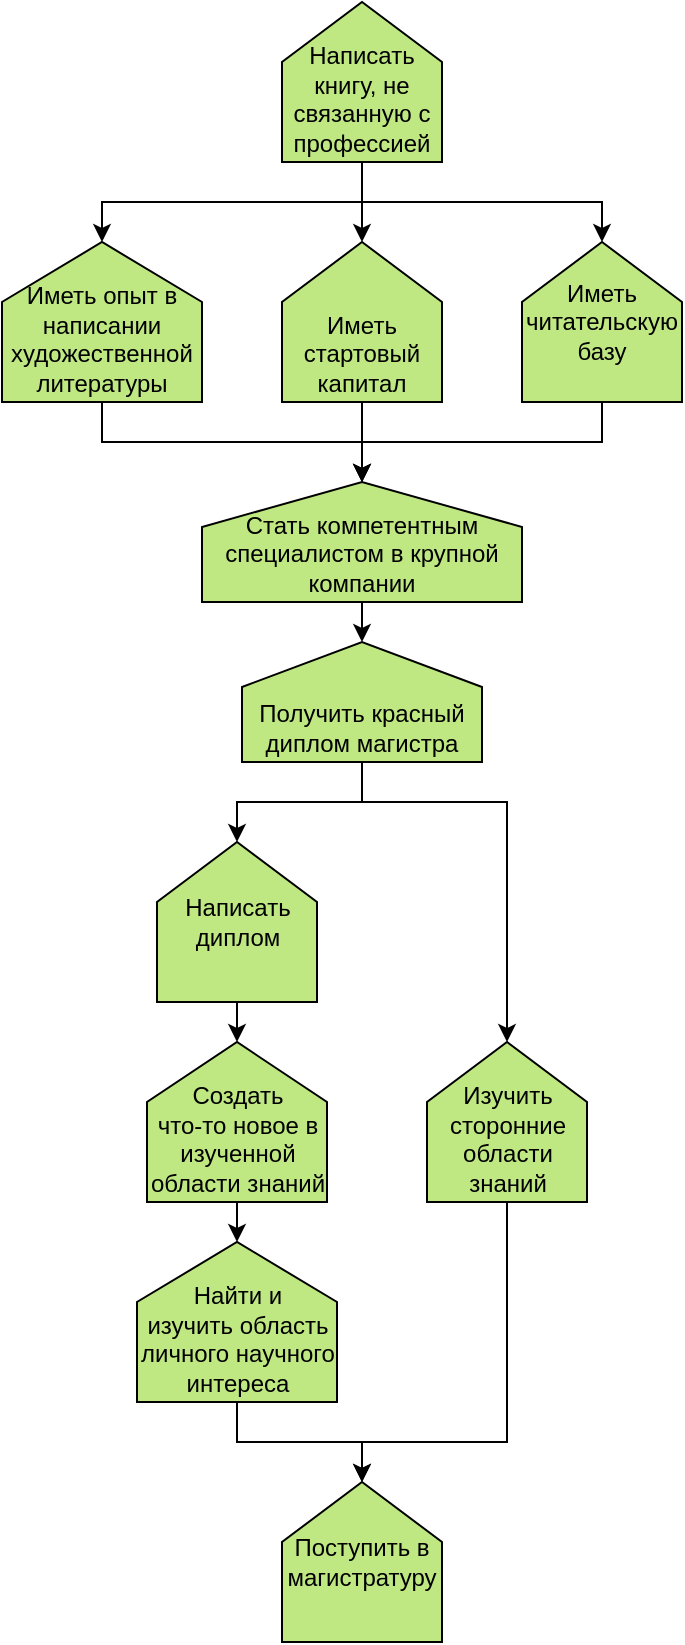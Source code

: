 <mxfile version="16.2.2" type="github">
  <diagram id="4LQUPDGlQvP18Hfxd0Ga" name="Page-1">
    <mxGraphModel dx="782" dy="379" grid="1" gridSize="10" guides="1" tooltips="1" connect="1" arrows="1" fold="1" page="1" pageScale="1" pageWidth="1169" pageHeight="1654" math="0" shadow="0">
      <root>
        <mxCell id="0" />
        <mxCell id="1" parent="0" />
        <mxCell id="Iiq10Op9Il-gLnGxzW6h-4" style="edgeStyle=orthogonalEdgeStyle;rounded=0;orthogonalLoop=1;jettySize=auto;html=1;exitX=0.5;exitY=0;exitDx=0;exitDy=0;entryX=0.5;entryY=1;entryDx=0;entryDy=0;" parent="1" source="Iiq10Op9Il-gLnGxzW6h-1" target="Iiq10Op9Il-gLnGxzW6h-2" edge="1">
          <mxGeometry relative="1" as="geometry" />
        </mxCell>
        <mxCell id="Iiq10Op9Il-gLnGxzW6h-5" style="edgeStyle=orthogonalEdgeStyle;rounded=0;orthogonalLoop=1;jettySize=auto;html=1;exitX=0.5;exitY=0;exitDx=0;exitDy=0;entryX=0.5;entryY=1;entryDx=0;entryDy=0;" parent="1" source="Iiq10Op9Il-gLnGxzW6h-1" target="Iiq10Op9Il-gLnGxzW6h-3" edge="1">
          <mxGeometry relative="1" as="geometry" />
        </mxCell>
        <mxCell id="Iiq10Op9Il-gLnGxzW6h-7" style="edgeStyle=orthogonalEdgeStyle;rounded=0;orthogonalLoop=1;jettySize=auto;html=1;exitX=0.5;exitY=0;exitDx=0;exitDy=0;entryX=0.5;entryY=1;entryDx=0;entryDy=0;" parent="1" source="Iiq10Op9Il-gLnGxzW6h-1" target="Iiq10Op9Il-gLnGxzW6h-6" edge="1">
          <mxGeometry relative="1" as="geometry" />
        </mxCell>
        <mxCell id="Iiq10Op9Il-gLnGxzW6h-1" value="Написать книгу, не связанную с профессией" style="shape=offPageConnector;whiteSpace=wrap;html=1;direction=west;fillColor=#BFE882;verticalAlign=bottom;horizontal=1;" parent="1" vertex="1">
          <mxGeometry x="360" y="120" width="80" height="80" as="geometry" />
        </mxCell>
        <mxCell id="Iiq10Op9Il-gLnGxzW6h-21" style="edgeStyle=orthogonalEdgeStyle;rounded=0;orthogonalLoop=1;jettySize=auto;html=1;exitX=0.5;exitY=0;exitDx=0;exitDy=0;entryX=0.5;entryY=1;entryDx=0;entryDy=0;" parent="1" source="Iiq10Op9Il-gLnGxzW6h-2" target="Iiq10Op9Il-gLnGxzW6h-8" edge="1">
          <mxGeometry relative="1" as="geometry" />
        </mxCell>
        <mxCell id="Iiq10Op9Il-gLnGxzW6h-2" value="Иметь опыт в написании художественной литературы" style="shape=offPageConnector;whiteSpace=wrap;html=1;direction=west;fillColor=#BFE882;verticalAlign=bottom;horizontal=1;" parent="1" vertex="1">
          <mxGeometry x="220" y="240" width="100" height="80" as="geometry" />
        </mxCell>
        <mxCell id="Iiq10Op9Il-gLnGxzW6h-9" style="edgeStyle=orthogonalEdgeStyle;rounded=0;orthogonalLoop=1;jettySize=auto;html=1;exitX=0.5;exitY=0;exitDx=0;exitDy=0;entryX=0.5;entryY=1;entryDx=0;entryDy=0;" parent="1" source="Iiq10Op9Il-gLnGxzW6h-3" target="Iiq10Op9Il-gLnGxzW6h-8" edge="1">
          <mxGeometry relative="1" as="geometry" />
        </mxCell>
        <mxCell id="Iiq10Op9Il-gLnGxzW6h-3" value="Иметь стартовый капитал" style="shape=offPageConnector;whiteSpace=wrap;html=1;direction=west;fillColor=#BFE882;verticalAlign=bottom;horizontal=1;size=0.375;" parent="1" vertex="1">
          <mxGeometry x="360" y="240" width="80" height="80" as="geometry" />
        </mxCell>
        <mxCell id="Iiq10Op9Il-gLnGxzW6h-22" style="edgeStyle=orthogonalEdgeStyle;rounded=0;orthogonalLoop=1;jettySize=auto;html=1;exitX=0.5;exitY=0;exitDx=0;exitDy=0;entryX=0.5;entryY=1;entryDx=0;entryDy=0;" parent="1" source="Iiq10Op9Il-gLnGxzW6h-6" target="Iiq10Op9Il-gLnGxzW6h-8" edge="1">
          <mxGeometry relative="1" as="geometry" />
        </mxCell>
        <mxCell id="Iiq10Op9Il-gLnGxzW6h-6" value="Иметь читательскую базу" style="shape=offPageConnector;whiteSpace=wrap;html=1;direction=west;fillColor=#BFE882;verticalAlign=middle;horizontal=1;" parent="1" vertex="1">
          <mxGeometry x="480" y="240" width="80" height="80" as="geometry" />
        </mxCell>
        <mxCell id="Iiq10Op9Il-gLnGxzW6h-18" style="edgeStyle=orthogonalEdgeStyle;rounded=0;orthogonalLoop=1;jettySize=auto;html=1;exitX=0.5;exitY=0;exitDx=0;exitDy=0;entryX=0.5;entryY=1;entryDx=0;entryDy=0;" parent="1" source="Iiq10Op9Il-gLnGxzW6h-8" target="Iiq10Op9Il-gLnGxzW6h-10" edge="1">
          <mxGeometry relative="1" as="geometry" />
        </mxCell>
        <mxCell id="Iiq10Op9Il-gLnGxzW6h-8" value="Стать компетентным специалистом в крупной компании" style="shape=offPageConnector;whiteSpace=wrap;html=1;direction=west;fillColor=#BFE882;verticalAlign=bottom;horizontal=1;" parent="1" vertex="1">
          <mxGeometry x="320" y="360" width="160" height="60" as="geometry" />
        </mxCell>
        <mxCell id="Iiq10Op9Il-gLnGxzW6h-16" style="edgeStyle=orthogonalEdgeStyle;rounded=0;orthogonalLoop=1;jettySize=auto;html=1;exitX=0.5;exitY=0;exitDx=0;exitDy=0;entryX=0.5;entryY=1;entryDx=0;entryDy=0;" parent="1" source="Iiq10Op9Il-gLnGxzW6h-10" target="Iiq10Op9Il-gLnGxzW6h-13" edge="1">
          <mxGeometry relative="1" as="geometry">
            <Array as="points">
              <mxPoint x="400" y="520" />
              <mxPoint x="338" y="520" />
            </Array>
          </mxGeometry>
        </mxCell>
        <mxCell id="Iiq10Op9Il-gLnGxzW6h-17" style="edgeStyle=orthogonalEdgeStyle;rounded=0;orthogonalLoop=1;jettySize=auto;html=1;exitX=0.5;exitY=0;exitDx=0;exitDy=0;entryX=0.5;entryY=1;entryDx=0;entryDy=0;" parent="1" source="Iiq10Op9Il-gLnGxzW6h-10" target="Iiq10Op9Il-gLnGxzW6h-12" edge="1">
          <mxGeometry relative="1" as="geometry">
            <Array as="points">
              <mxPoint x="400" y="520" />
              <mxPoint x="473" y="520" />
            </Array>
          </mxGeometry>
        </mxCell>
        <mxCell id="Iiq10Op9Il-gLnGxzW6h-10" value="Получить красный диплом магистра" style="shape=offPageConnector;whiteSpace=wrap;html=1;direction=west;fillColor=#BFE882;verticalAlign=bottom;horizontal=1;" parent="1" vertex="1">
          <mxGeometry x="340" y="440" width="120" height="60" as="geometry" />
        </mxCell>
        <mxCell id="Iiq10Op9Il-gLnGxzW6h-23" style="edgeStyle=orthogonalEdgeStyle;rounded=0;orthogonalLoop=1;jettySize=auto;html=1;exitX=0.5;exitY=0;exitDx=0;exitDy=0;entryX=0.5;entryY=1;entryDx=0;entryDy=0;" parent="1" source="Iiq10Op9Il-gLnGxzW6h-11" target="Iiq10Op9Il-gLnGxzW6h-20" edge="1">
          <mxGeometry relative="1" as="geometry" />
        </mxCell>
        <mxCell id="Iiq10Op9Il-gLnGxzW6h-11" value="Найти и&lt;br&gt;изучить область личного научного интереса" style="shape=offPageConnector;whiteSpace=wrap;html=1;direction=west;fillColor=#BFE882;verticalAlign=bottom;horizontal=1;" parent="1" vertex="1">
          <mxGeometry x="287.5" y="740" width="100" height="80" as="geometry" />
        </mxCell>
        <mxCell id="Iiq10Op9Il-gLnGxzW6h-24" style="edgeStyle=orthogonalEdgeStyle;rounded=0;orthogonalLoop=1;jettySize=auto;html=1;exitX=0.5;exitY=0;exitDx=0;exitDy=0;entryX=0.5;entryY=1;entryDx=0;entryDy=0;" parent="1" source="Iiq10Op9Il-gLnGxzW6h-12" target="Iiq10Op9Il-gLnGxzW6h-20" edge="1">
          <mxGeometry relative="1" as="geometry">
            <Array as="points">
              <mxPoint x="473" y="840" />
              <mxPoint x="400" y="840" />
            </Array>
          </mxGeometry>
        </mxCell>
        <mxCell id="Iiq10Op9Il-gLnGxzW6h-12" value="Изучить сторонние области знаний" style="shape=offPageConnector;whiteSpace=wrap;html=1;direction=west;fillColor=#BFE882;verticalAlign=bottom;horizontal=1;" parent="1" vertex="1">
          <mxGeometry x="432.5" y="640" width="80" height="80" as="geometry" />
        </mxCell>
        <mxCell id="Iiq10Op9Il-gLnGxzW6h-14" style="edgeStyle=orthogonalEdgeStyle;rounded=0;orthogonalLoop=1;jettySize=auto;html=1;exitX=0.5;exitY=0;exitDx=0;exitDy=0;entryX=0.5;entryY=1;entryDx=0;entryDy=0;" parent="1" source="Iiq10Op9Il-gLnGxzW6h-27" target="Iiq10Op9Il-gLnGxzW6h-11" edge="1">
          <mxGeometry relative="1" as="geometry">
            <mxPoint x="337.5" y="720" as="sourcePoint" />
          </mxGeometry>
        </mxCell>
        <mxCell id="Iiq10Op9Il-gLnGxzW6h-28" style="edgeStyle=orthogonalEdgeStyle;rounded=0;orthogonalLoop=1;jettySize=auto;html=1;exitX=0.5;exitY=0;exitDx=0;exitDy=0;entryX=0.5;entryY=1;entryDx=0;entryDy=0;" parent="1" source="Iiq10Op9Il-gLnGxzW6h-13" target="Iiq10Op9Il-gLnGxzW6h-27" edge="1">
          <mxGeometry relative="1" as="geometry" />
        </mxCell>
        <mxCell id="Iiq10Op9Il-gLnGxzW6h-13" value="Написать диплом" style="shape=offPageConnector;whiteSpace=wrap;html=1;direction=west;fillColor=#BFE882;verticalAlign=middle;horizontal=1;" parent="1" vertex="1">
          <mxGeometry x="297.5" y="540" width="80" height="80" as="geometry" />
        </mxCell>
        <mxCell id="Iiq10Op9Il-gLnGxzW6h-20" value="Поступить в магистратуру" style="shape=offPageConnector;whiteSpace=wrap;html=1;direction=west;fillColor=#BFE882;verticalAlign=middle;horizontal=1;" parent="1" vertex="1">
          <mxGeometry x="360" y="860" width="80" height="80" as="geometry" />
        </mxCell>
        <mxCell id="Iiq10Op9Il-gLnGxzW6h-27" value="Создать&lt;br&gt;что-то новое в изученной области знаний" style="shape=offPageConnector;whiteSpace=wrap;html=1;direction=west;fillColor=#BFE882;verticalAlign=bottom;horizontal=1;" parent="1" vertex="1">
          <mxGeometry x="292.5" y="640" width="90" height="80" as="geometry" />
        </mxCell>
      </root>
    </mxGraphModel>
  </diagram>
</mxfile>

